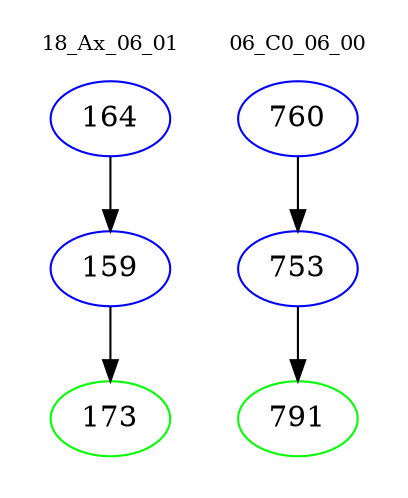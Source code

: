 digraph{
subgraph cluster_0 {
color = white
label = "18_Ax_06_01";
fontsize=10;
T0_164 [label="164", color="blue"]
T0_164 -> T0_159 [color="black"]
T0_159 [label="159", color="blue"]
T0_159 -> T0_173 [color="black"]
T0_173 [label="173", color="green"]
}
subgraph cluster_1 {
color = white
label = "06_C0_06_00";
fontsize=10;
T1_760 [label="760", color="blue"]
T1_760 -> T1_753 [color="black"]
T1_753 [label="753", color="blue"]
T1_753 -> T1_791 [color="black"]
T1_791 [label="791", color="green"]
}
}
